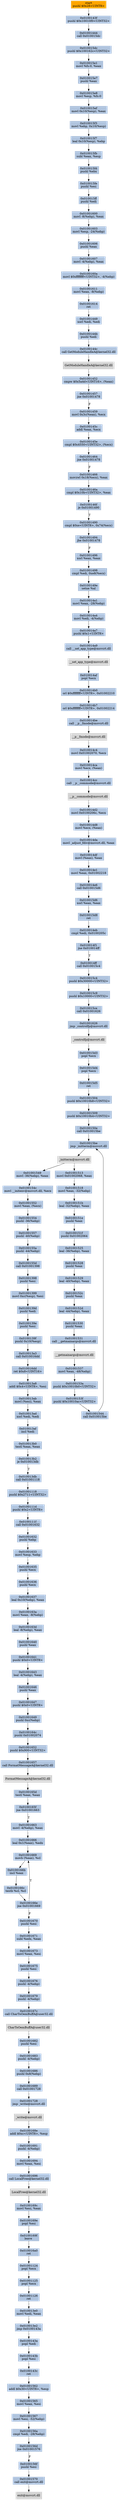 digraph G {
node[shape=rectangle,style=filled,fillcolor=lightsteelblue,color=lightsteelblue]
bgcolor="transparent"
a0x0100143dpushl_0x28UINT8[label="start\npushl $0x28<UINT8>",color="lightgrey",fillcolor="orange"];
a0x0100143fpushl_0x10010f0UINT32[label="0x0100143f\npushl $0x10010f0<UINT32>"];
a0x01001444call_0x010015dc[label="0x01001444\ncall 0x010015dc"];
a0x010015dcpushl_0x100162cUINT32[label="0x010015dc\npushl $0x100162c<UINT32>"];
a0x010015e1movl_fs_0_eax[label="0x010015e1\nmovl %fs:0, %eax"];
a0x010015e7pushl_eax[label="0x010015e7\npushl %eax"];
a0x010015e8movl_esp_fs_0[label="0x010015e8\nmovl %esp, %fs:0"];
a0x010015efmovl_0x10esp__eax[label="0x010015ef\nmovl 0x10(%esp), %eax"];
a0x010015f3movl_ebp_0x10esp_[label="0x010015f3\nmovl %ebp, 0x10(%esp)"];
a0x010015f7leal_0x10esp__ebp[label="0x010015f7\nleal 0x10(%esp), %ebp"];
a0x010015fbsubl_eax_esp[label="0x010015fb\nsubl %eax, %esp"];
a0x010015fdpushl_ebx[label="0x010015fd\npushl %ebx"];
a0x010015fepushl_esi[label="0x010015fe\npushl %esi"];
a0x010015ffpushl_edi[label="0x010015ff\npushl %edi"];
a0x01001600movl__8ebp__eax[label="0x01001600\nmovl -8(%ebp), %eax"];
a0x01001603movl_esp__24ebp_[label="0x01001603\nmovl %esp, -24(%ebp)"];
a0x01001606pushl_eax[label="0x01001606\npushl %eax"];
a0x01001607movl__4ebp__eax[label="0x01001607\nmovl -4(%ebp), %eax"];
a0x0100160amovl_0xffffffffUINT32__4ebp_[label="0x0100160a\nmovl $0xffffffff<UINT32>, -4(%ebp)"];
a0x01001611movl_eax__8ebp_[label="0x01001611\nmovl %eax, -8(%ebp)"];
a0x01001614ret[label="0x01001614\nret"];
a0x01001449xorl_edi_edi[label="0x01001449\nxorl %edi, %edi"];
a0x0100144bpushl_edi[label="0x0100144b\npushl %edi"];
a0x0100144ccall_GetModuleHandleA_kernel32_dll[label="0x0100144c\ncall GetModuleHandleA@kernel32.dll"];
GetModuleHandleA_kernel32_dll[label="GetModuleHandleA@kernel32.dll",color="lightgrey",fillcolor="lightgrey"];
a0x01001452cmpw_0x5a4dUINT16_eax_[label="0x01001452\ncmpw $0x5a4d<UINT16>, (%eax)"];
a0x01001457jne_0x01001478[label="0x01001457\njne 0x01001478"];
a0x01001459movl_0x3ceax__ecx[label="0x01001459\nmovl 0x3c(%eax), %ecx"];
a0x0100145caddl_eax_ecx[label="0x0100145c\naddl %eax, %ecx"];
a0x0100145ecmpl_0x4550UINT32_ecx_[label="0x0100145e\ncmpl $0x4550<UINT32>, (%ecx)"];
a0x01001464jne_0x01001478[label="0x01001464\njne 0x01001478"];
a0x01001466movzwl_0x18ecx__eax[label="0x01001466\nmovzwl 0x18(%ecx), %eax"];
a0x0100146acmpl_0x10bUINT32_eax[label="0x0100146a\ncmpl $0x10b<UINT32>, %eax"];
a0x0100146fje_0x01001490[label="0x0100146f\nje 0x01001490"];
a0x01001490cmpl_0xeUINT8_0x74ecx_[label="0x01001490\ncmpl $0xe<UINT8>, 0x74(%ecx)"];
a0x01001494jbe_0x01001478[label="0x01001494\njbe 0x01001478"];
a0x01001496xorl_eax_eax[label="0x01001496\nxorl %eax, %eax"];
a0x01001498cmpl_edi_0xe8ecx_[label="0x01001498\ncmpl %edi, 0xe8(%ecx)"];
a0x0100149esetne_al[label="0x0100149e\nsetne %al"];
a0x010014a1movl_eax__28ebp_[label="0x010014a1\nmovl %eax, -28(%ebp)"];
a0x010014a4movl_edi__4ebp_[label="0x010014a4\nmovl %edi, -4(%ebp)"];
a0x010014a7pushl_0x1UINT8[label="0x010014a7\npushl $0x1<UINT8>"];
a0x010014a9call___set_app_type_msvcrt_dll[label="0x010014a9\ncall __set_app_type@msvcrt.dll"];
a__set_app_type_msvcrt_dll[label="__set_app_type@msvcrt.dll",color="lightgrey",fillcolor="lightgrey"];
a0x010014afpopl_ecx[label="0x010014af\npopl %ecx"];
a0x010014b0orl_0xffffffffUINT8_0x01002210[label="0x010014b0\norl $0xffffffff<UINT8>, 0x01002210"];
a0x010014b7orl_0xffffffffUINT8_0x01002214[label="0x010014b7\norl $0xffffffff<UINT8>, 0x01002214"];
a0x010014becall___p__fmode_msvcrt_dll[label="0x010014be\ncall __p__fmode@msvcrt.dll"];
a__p__fmode_msvcrt_dll[label="__p__fmode@msvcrt.dll",color="lightgrey",fillcolor="lightgrey"];
a0x010014c4movl_0x01002070_ecx[label="0x010014c4\nmovl 0x01002070, %ecx"];
a0x010014camovl_ecx_eax_[label="0x010014ca\nmovl %ecx, (%eax)"];
a0x010014cccall___p__commode_msvcrt_dll[label="0x010014cc\ncall __p__commode@msvcrt.dll"];
a__p__commode_msvcrt_dll[label="__p__commode@msvcrt.dll",color="lightgrey",fillcolor="lightgrey"];
a0x010014d2movl_0x0100206c_ecx[label="0x010014d2\nmovl 0x0100206c, %ecx"];
a0x010014d8movl_ecx_eax_[label="0x010014d8\nmovl %ecx, (%eax)"];
a0x010014damovl__adjust_fdiv_msvcrt_dll_eax[label="0x010014da\nmovl _adjust_fdiv@msvcrt.dll, %eax"];
a0x010014dfmovl_eax__eax[label="0x010014df\nmovl (%eax), %eax"];
a0x010014e1movl_eax_0x01002218[label="0x010014e1\nmovl %eax, 0x01002218"];
a0x010014e6call_0x010015d6[label="0x010014e6\ncall 0x010015d6"];
a0x010015d6xorl_eax_eax[label="0x010015d6\nxorl %eax, %eax"];
a0x010015d8ret[label="0x010015d8\nret"];
a0x010014ebcmpl_edi_0x0100205c[label="0x010014eb\ncmpl %edi, 0x0100205c"];
a0x010014f1jne_0x010014ff[label="0x010014f1\njne 0x010014ff"];
a0x010014ffcall_0x010015c4[label="0x010014ff\ncall 0x010015c4"];
a0x010015c4pushl_0x30000UINT32[label="0x010015c4\npushl $0x30000<UINT32>"];
a0x010015c9pushl_0x10000UINT32[label="0x010015c9\npushl $0x10000<UINT32>"];
a0x010015cecall_0x01001626[label="0x010015ce\ncall 0x01001626"];
a0x01001626jmp__controlfp_msvcrt_dll[label="0x01001626\njmp _controlfp@msvcrt.dll"];
a_controlfp_msvcrt_dll[label="_controlfp@msvcrt.dll",color="lightgrey",fillcolor="lightgrey"];
a0x010015d3popl_ecx[label="0x010015d3\npopl %ecx"];
a0x010015d4popl_ecx[label="0x010015d4\npopl %ecx"];
a0x010015d5ret[label="0x010015d5\nret"];
a0x01001504pushl_0x10010b8UINT32[label="0x01001504\npushl $0x10010b8<UINT32>"];
a0x01001509pushl_0x10010b4UINT32[label="0x01001509\npushl $0x10010b4<UINT32>"];
a0x0100150ecall_0x010015be[label="0x0100150e\ncall 0x010015be"];
a0x010015bejmp__initterm_msvcrt_dll[label="0x010015be\njmp _initterm@msvcrt.dll"];
a_initterm_msvcrt_dll[label="_initterm@msvcrt.dll",color="lightgrey",fillcolor="lightgrey"];
a0x01001513movl_0x01002068_eax[label="0x01001513\nmovl 0x01002068, %eax"];
a0x01001518movl_eax__32ebp_[label="0x01001518\nmovl %eax, -32(%ebp)"];
a0x0100151bleal__32ebp__eax[label="0x0100151b\nleal -32(%ebp), %eax"];
a0x0100151epushl_eax[label="0x0100151e\npushl %eax"];
a0x0100151fpushl_0x01002064[label="0x0100151f\npushl 0x01002064"];
a0x01001525leal__36ebp__eax[label="0x01001525\nleal -36(%ebp), %eax"];
a0x01001528pushl_eax[label="0x01001528\npushl %eax"];
a0x01001529leal__40ebp__eax[label="0x01001529\nleal -40(%ebp), %eax"];
a0x0100152cpushl_eax[label="0x0100152c\npushl %eax"];
a0x0100152dleal__44ebp__eax[label="0x0100152d\nleal -44(%ebp), %eax"];
a0x01001530pushl_eax[label="0x01001530\npushl %eax"];
a0x01001531call___getmainargs_msvcrt_dll[label="0x01001531\ncall __getmainargs@msvcrt.dll"];
a__getmainargs_msvcrt_dll[label="__getmainargs@msvcrt.dll",color="lightgrey",fillcolor="lightgrey"];
a0x01001537movl_eax__48ebp_[label="0x01001537\nmovl %eax, -48(%ebp)"];
a0x0100153apushl_0x10010b0UINT32[label="0x0100153a\npushl $0x10010b0<UINT32>"];
a0x0100153fpushl_0x10010acUINT32[label="0x0100153f\npushl $0x10010ac<UINT32>"];
a0x01001544call_0x010015be[label="0x01001544\ncall 0x010015be"];
a0x01001549movl__36ebp__eax[label="0x01001549\nmovl -36(%ebp), %eax"];
a0x0100154cmovl___initenv_msvcrt_dll_ecx[label="0x0100154c\nmovl __initenv@msvcrt.dll, %ecx"];
a0x01001552movl_eax_ecx_[label="0x01001552\nmovl %eax, (%ecx)"];
a0x01001554pushl__36ebp_[label="0x01001554\npushl -36(%ebp)"];
a0x01001557pushl__40ebp_[label="0x01001557\npushl -40(%ebp)"];
a0x0100155apushl__44ebp_[label="0x0100155a\npushl -44(%ebp)"];
a0x0100155dcall_0x01001398[label="0x0100155d\ncall 0x01001398"];
a0x01001398pushl_esi[label="0x01001398\npushl %esi"];
a0x01001399movl_0xcesp__esi[label="0x01001399\nmovl 0xc(%esp), %esi"];
a0x0100139dpushl_edi[label="0x0100139d\npushl %edi"];
a0x0100139epushl_esi[label="0x0100139e\npushl %esi"];
a0x0100139fpushl_0x10esp_[label="0x0100139f\npushl 0x10(%esp)"];
a0x010013a3call_0x010016dd[label="0x010013a3\ncall 0x010016dd"];
a0x010016ddret_0x8UINT16[label="0x010016dd\nret $0x8<UINT16>"];
a0x010013a8addl_0x4UINT8_esi[label="0x010013a8\naddl $0x4<UINT8>, %esi"];
a0x010013abmovl_esi__eax[label="0x010013ab\nmovl (%esi), %eax"];
a0x010013adxorl_edi_edi[label="0x010013ad\nxorl %edi, %edi"];
a0x010013afincl_edi[label="0x010013af\nincl %edi"];
a0x010013b0testl_eax_eax[label="0x010013b0\ntestl %eax, %eax"];
a0x010013b2je_0x010013db[label="0x010013b2\nje 0x010013db"];
a0x010013dbcall_0x01001118[label="0x010013db\ncall 0x01001118"];
a0x01001118pushl_0x2711UINT32[label="0x01001118\npushl $0x2711<UINT32>"];
a0x0100111dpushl_0x2UINT8[label="0x0100111d\npushl $0x2<UINT8>"];
a0x0100111fcall_0x01001632[label="0x0100111f\ncall 0x01001632"];
a0x01001632pushl_ebp[label="0x01001632\npushl %ebp"];
a0x01001633movl_esp_ebp[label="0x01001633\nmovl %esp, %ebp"];
a0x01001635pushl_ecx[label="0x01001635\npushl %ecx"];
a0x01001636pushl_ecx[label="0x01001636\npushl %ecx"];
a0x01001637leal_0x10ebp__eax[label="0x01001637\nleal 0x10(%ebp), %eax"];
a0x0100163amovl_eax__8ebp_[label="0x0100163a\nmovl %eax, -8(%ebp)"];
a0x0100163dleal__8ebp__eax[label="0x0100163d\nleal -8(%ebp), %eax"];
a0x01001640pushl_eax[label="0x01001640\npushl %eax"];
a0x01001641pushl_0x0UINT8[label="0x01001641\npushl $0x0<UINT8>"];
a0x01001643leal__4ebp__eax[label="0x01001643\nleal -4(%ebp), %eax"];
a0x01001646pushl_eax[label="0x01001646\npushl %eax"];
a0x01001647pushl_0x0UINT8[label="0x01001647\npushl $0x0<UINT8>"];
a0x01001649pushl_0xcebp_[label="0x01001649\npushl 0xc(%ebp)"];
a0x0100164cpushl_0x01002074[label="0x0100164c\npushl 0x01002074"];
a0x01001652pushl_0x900UINT32[label="0x01001652\npushl $0x900<UINT32>"];
a0x01001657call_FormatMessageA_kernel32_dll[label="0x01001657\ncall FormatMessageA@kernel32.dll"];
FormatMessageA_kernel32_dll[label="FormatMessageA@kernel32.dll",color="lightgrey",fillcolor="lightgrey"];
a0x0100165dtestl_eax_eax[label="0x0100165d\ntestl %eax, %eax"];
a0x0100165fjne_0x01001663[label="0x0100165f\njne 0x01001663"];
a0x01001663movl__4ebp__eax[label="0x01001663\nmovl -4(%ebp), %eax"];
a0x01001666leal_0x1eax__edx[label="0x01001666\nleal 0x1(%eax), %edx"];
a0x01001669movb_eax__cl[label="0x01001669\nmovb (%eax), %cl"];
a0x0100166bincl_eax[label="0x0100166b\nincl %eax"];
a0x0100166ctestb_cl_cl[label="0x0100166c\ntestb %cl, %cl"];
a0x0100166ejne_0x01001669[label="0x0100166e\njne 0x01001669"];
a0x01001670pushl_esi[label="0x01001670\npushl %esi"];
a0x01001671subl_edx_eax[label="0x01001671\nsubl %edx, %eax"];
a0x01001673movl_eax_esi[label="0x01001673\nmovl %eax, %esi"];
a0x01001675pushl_esi[label="0x01001675\npushl %esi"];
a0x01001676pushl__4ebp_[label="0x01001676\npushl -4(%ebp)"];
a0x01001679pushl__4ebp_[label="0x01001679\npushl -4(%ebp)"];
a0x0100167ccall_CharToOemBuffA_user32_dll[label="0x0100167c\ncall CharToOemBuffA@user32.dll"];
CharToOemBuffA_user32_dll[label="CharToOemBuffA@user32.dll",color="lightgrey",fillcolor="lightgrey"];
a0x01001682pushl_esi[label="0x01001682\npushl %esi"];
a0x01001683pushl__4ebp_[label="0x01001683\npushl -4(%ebp)"];
a0x01001686pushl_0x8ebp_[label="0x01001686\npushl 0x8(%ebp)"];
a0x01001689call_0x01001728[label="0x01001689\ncall 0x01001728"];
a0x01001728jmp__write_msvcrt_dll[label="0x01001728\njmp _write@msvcrt.dll"];
a_write_msvcrt_dll[label="_write@msvcrt.dll",color="lightgrey",fillcolor="lightgrey"];
a0x0100168eaddl_0xcUINT8_esp[label="0x0100168e\naddl $0xc<UINT8>, %esp"];
a0x01001691pushl__4ebp_[label="0x01001691\npushl -4(%ebp)"];
a0x01001694movl_eax_esi[label="0x01001694\nmovl %eax, %esi"];
a0x01001696call_LocalFree_kernel32_dll[label="0x01001696\ncall LocalFree@kernel32.dll"];
LocalFree_kernel32_dll[label="LocalFree@kernel32.dll",color="lightgrey",fillcolor="lightgrey"];
a0x0100169cmovl_esi_eax[label="0x0100169c\nmovl %esi, %eax"];
a0x0100169epopl_esi[label="0x0100169e\npopl %esi"];
a0x0100169fleave_[label="0x0100169f\nleave "];
a0x010016a0ret[label="0x010016a0\nret"];
a0x01001124popl_ecx[label="0x01001124\npopl %ecx"];
a0x01001125popl_ecx[label="0x01001125\npopl %ecx"];
a0x01001126ret[label="0x01001126\nret"];
a0x010013e0movl_edi_eax[label="0x010013e0\nmovl %edi, %eax"];
a0x010013e2jmp_0x0100143a[label="0x010013e2\njmp 0x0100143a"];
a0x0100143apopl_edi[label="0x0100143a\npopl %edi"];
a0x0100143bpopl_esi[label="0x0100143b\npopl %esi"];
a0x0100143cret[label="0x0100143c\nret"];
a0x01001562addl_0x30UINT8_esp[label="0x01001562\naddl $0x30<UINT8>, %esp"];
a0x01001565movl_eax_esi[label="0x01001565\nmovl %eax, %esi"];
a0x01001567movl_esi__52ebp_[label="0x01001567\nmovl %esi, -52(%ebp)"];
a0x0100156acmpl_edi__28ebp_[label="0x0100156a\ncmpl %edi, -28(%ebp)"];
a0x0100156djne_0x01001576[label="0x0100156d\njne 0x01001576"];
a0x0100156fpushl_esi[label="0x0100156f\npushl %esi"];
a0x01001570call_exit_msvcrt_dll[label="0x01001570\ncall exit@msvcrt.dll"];
exit_msvcrt_dll[label="exit@msvcrt.dll",color="lightgrey",fillcolor="lightgrey"];
a0x0100143dpushl_0x28UINT8 -> a0x0100143fpushl_0x10010f0UINT32 [color="#000000"];
a0x0100143fpushl_0x10010f0UINT32 -> a0x01001444call_0x010015dc [color="#000000"];
a0x01001444call_0x010015dc -> a0x010015dcpushl_0x100162cUINT32 [color="#000000"];
a0x010015dcpushl_0x100162cUINT32 -> a0x010015e1movl_fs_0_eax [color="#000000"];
a0x010015e1movl_fs_0_eax -> a0x010015e7pushl_eax [color="#000000"];
a0x010015e7pushl_eax -> a0x010015e8movl_esp_fs_0 [color="#000000"];
a0x010015e8movl_esp_fs_0 -> a0x010015efmovl_0x10esp__eax [color="#000000"];
a0x010015efmovl_0x10esp__eax -> a0x010015f3movl_ebp_0x10esp_ [color="#000000"];
a0x010015f3movl_ebp_0x10esp_ -> a0x010015f7leal_0x10esp__ebp [color="#000000"];
a0x010015f7leal_0x10esp__ebp -> a0x010015fbsubl_eax_esp [color="#000000"];
a0x010015fbsubl_eax_esp -> a0x010015fdpushl_ebx [color="#000000"];
a0x010015fdpushl_ebx -> a0x010015fepushl_esi [color="#000000"];
a0x010015fepushl_esi -> a0x010015ffpushl_edi [color="#000000"];
a0x010015ffpushl_edi -> a0x01001600movl__8ebp__eax [color="#000000"];
a0x01001600movl__8ebp__eax -> a0x01001603movl_esp__24ebp_ [color="#000000"];
a0x01001603movl_esp__24ebp_ -> a0x01001606pushl_eax [color="#000000"];
a0x01001606pushl_eax -> a0x01001607movl__4ebp__eax [color="#000000"];
a0x01001607movl__4ebp__eax -> a0x0100160amovl_0xffffffffUINT32__4ebp_ [color="#000000"];
a0x0100160amovl_0xffffffffUINT32__4ebp_ -> a0x01001611movl_eax__8ebp_ [color="#000000"];
a0x01001611movl_eax__8ebp_ -> a0x01001614ret [color="#000000"];
a0x01001614ret -> a0x01001449xorl_edi_edi [color="#000000"];
a0x01001449xorl_edi_edi -> a0x0100144bpushl_edi [color="#000000"];
a0x0100144bpushl_edi -> a0x0100144ccall_GetModuleHandleA_kernel32_dll [color="#000000"];
a0x0100144ccall_GetModuleHandleA_kernel32_dll -> GetModuleHandleA_kernel32_dll [color="#000000"];
GetModuleHandleA_kernel32_dll -> a0x01001452cmpw_0x5a4dUINT16_eax_ [color="#000000"];
a0x01001452cmpw_0x5a4dUINT16_eax_ -> a0x01001457jne_0x01001478 [color="#000000"];
a0x01001457jne_0x01001478 -> a0x01001459movl_0x3ceax__ecx [color="#000000",label="F"];
a0x01001459movl_0x3ceax__ecx -> a0x0100145caddl_eax_ecx [color="#000000"];
a0x0100145caddl_eax_ecx -> a0x0100145ecmpl_0x4550UINT32_ecx_ [color="#000000"];
a0x0100145ecmpl_0x4550UINT32_ecx_ -> a0x01001464jne_0x01001478 [color="#000000"];
a0x01001464jne_0x01001478 -> a0x01001466movzwl_0x18ecx__eax [color="#000000",label="F"];
a0x01001466movzwl_0x18ecx__eax -> a0x0100146acmpl_0x10bUINT32_eax [color="#000000"];
a0x0100146acmpl_0x10bUINT32_eax -> a0x0100146fje_0x01001490 [color="#000000"];
a0x0100146fje_0x01001490 -> a0x01001490cmpl_0xeUINT8_0x74ecx_ [color="#000000",label="T"];
a0x01001490cmpl_0xeUINT8_0x74ecx_ -> a0x01001494jbe_0x01001478 [color="#000000"];
a0x01001494jbe_0x01001478 -> a0x01001496xorl_eax_eax [color="#000000",label="F"];
a0x01001496xorl_eax_eax -> a0x01001498cmpl_edi_0xe8ecx_ [color="#000000"];
a0x01001498cmpl_edi_0xe8ecx_ -> a0x0100149esetne_al [color="#000000"];
a0x0100149esetne_al -> a0x010014a1movl_eax__28ebp_ [color="#000000"];
a0x010014a1movl_eax__28ebp_ -> a0x010014a4movl_edi__4ebp_ [color="#000000"];
a0x010014a4movl_edi__4ebp_ -> a0x010014a7pushl_0x1UINT8 [color="#000000"];
a0x010014a7pushl_0x1UINT8 -> a0x010014a9call___set_app_type_msvcrt_dll [color="#000000"];
a0x010014a9call___set_app_type_msvcrt_dll -> a__set_app_type_msvcrt_dll [color="#000000"];
a__set_app_type_msvcrt_dll -> a0x010014afpopl_ecx [color="#000000"];
a0x010014afpopl_ecx -> a0x010014b0orl_0xffffffffUINT8_0x01002210 [color="#000000"];
a0x010014b0orl_0xffffffffUINT8_0x01002210 -> a0x010014b7orl_0xffffffffUINT8_0x01002214 [color="#000000"];
a0x010014b7orl_0xffffffffUINT8_0x01002214 -> a0x010014becall___p__fmode_msvcrt_dll [color="#000000"];
a0x010014becall___p__fmode_msvcrt_dll -> a__p__fmode_msvcrt_dll [color="#000000"];
a__p__fmode_msvcrt_dll -> a0x010014c4movl_0x01002070_ecx [color="#000000"];
a0x010014c4movl_0x01002070_ecx -> a0x010014camovl_ecx_eax_ [color="#000000"];
a0x010014camovl_ecx_eax_ -> a0x010014cccall___p__commode_msvcrt_dll [color="#000000"];
a0x010014cccall___p__commode_msvcrt_dll -> a__p__commode_msvcrt_dll [color="#000000"];
a__p__commode_msvcrt_dll -> a0x010014d2movl_0x0100206c_ecx [color="#000000"];
a0x010014d2movl_0x0100206c_ecx -> a0x010014d8movl_ecx_eax_ [color="#000000"];
a0x010014d8movl_ecx_eax_ -> a0x010014damovl__adjust_fdiv_msvcrt_dll_eax [color="#000000"];
a0x010014damovl__adjust_fdiv_msvcrt_dll_eax -> a0x010014dfmovl_eax__eax [color="#000000"];
a0x010014dfmovl_eax__eax -> a0x010014e1movl_eax_0x01002218 [color="#000000"];
a0x010014e1movl_eax_0x01002218 -> a0x010014e6call_0x010015d6 [color="#000000"];
a0x010014e6call_0x010015d6 -> a0x010015d6xorl_eax_eax [color="#000000"];
a0x010015d6xorl_eax_eax -> a0x010015d8ret [color="#000000"];
a0x010015d8ret -> a0x010014ebcmpl_edi_0x0100205c [color="#000000"];
a0x010014ebcmpl_edi_0x0100205c -> a0x010014f1jne_0x010014ff [color="#000000"];
a0x010014f1jne_0x010014ff -> a0x010014ffcall_0x010015c4 [color="#000000",label="T"];
a0x010014ffcall_0x010015c4 -> a0x010015c4pushl_0x30000UINT32 [color="#000000"];
a0x010015c4pushl_0x30000UINT32 -> a0x010015c9pushl_0x10000UINT32 [color="#000000"];
a0x010015c9pushl_0x10000UINT32 -> a0x010015cecall_0x01001626 [color="#000000"];
a0x010015cecall_0x01001626 -> a0x01001626jmp__controlfp_msvcrt_dll [color="#000000"];
a0x01001626jmp__controlfp_msvcrt_dll -> a_controlfp_msvcrt_dll [color="#000000"];
a_controlfp_msvcrt_dll -> a0x010015d3popl_ecx [color="#000000"];
a0x010015d3popl_ecx -> a0x010015d4popl_ecx [color="#000000"];
a0x010015d4popl_ecx -> a0x010015d5ret [color="#000000"];
a0x010015d5ret -> a0x01001504pushl_0x10010b8UINT32 [color="#000000"];
a0x01001504pushl_0x10010b8UINT32 -> a0x01001509pushl_0x10010b4UINT32 [color="#000000"];
a0x01001509pushl_0x10010b4UINT32 -> a0x0100150ecall_0x010015be [color="#000000"];
a0x0100150ecall_0x010015be -> a0x010015bejmp__initterm_msvcrt_dll [color="#000000"];
a0x010015bejmp__initterm_msvcrt_dll -> a_initterm_msvcrt_dll [color="#000000"];
a_initterm_msvcrt_dll -> a0x01001513movl_0x01002068_eax [color="#000000"];
a0x01001513movl_0x01002068_eax -> a0x01001518movl_eax__32ebp_ [color="#000000"];
a0x01001518movl_eax__32ebp_ -> a0x0100151bleal__32ebp__eax [color="#000000"];
a0x0100151bleal__32ebp__eax -> a0x0100151epushl_eax [color="#000000"];
a0x0100151epushl_eax -> a0x0100151fpushl_0x01002064 [color="#000000"];
a0x0100151fpushl_0x01002064 -> a0x01001525leal__36ebp__eax [color="#000000"];
a0x01001525leal__36ebp__eax -> a0x01001528pushl_eax [color="#000000"];
a0x01001528pushl_eax -> a0x01001529leal__40ebp__eax [color="#000000"];
a0x01001529leal__40ebp__eax -> a0x0100152cpushl_eax [color="#000000"];
a0x0100152cpushl_eax -> a0x0100152dleal__44ebp__eax [color="#000000"];
a0x0100152dleal__44ebp__eax -> a0x01001530pushl_eax [color="#000000"];
a0x01001530pushl_eax -> a0x01001531call___getmainargs_msvcrt_dll [color="#000000"];
a0x01001531call___getmainargs_msvcrt_dll -> a__getmainargs_msvcrt_dll [color="#000000"];
a__getmainargs_msvcrt_dll -> a0x01001537movl_eax__48ebp_ [color="#000000"];
a0x01001537movl_eax__48ebp_ -> a0x0100153apushl_0x10010b0UINT32 [color="#000000"];
a0x0100153apushl_0x10010b0UINT32 -> a0x0100153fpushl_0x10010acUINT32 [color="#000000"];
a0x0100153fpushl_0x10010acUINT32 -> a0x01001544call_0x010015be [color="#000000"];
a0x01001544call_0x010015be -> a0x010015bejmp__initterm_msvcrt_dll [color="#000000"];
a_initterm_msvcrt_dll -> a0x01001549movl__36ebp__eax [color="#000000"];
a0x01001549movl__36ebp__eax -> a0x0100154cmovl___initenv_msvcrt_dll_ecx [color="#000000"];
a0x0100154cmovl___initenv_msvcrt_dll_ecx -> a0x01001552movl_eax_ecx_ [color="#000000"];
a0x01001552movl_eax_ecx_ -> a0x01001554pushl__36ebp_ [color="#000000"];
a0x01001554pushl__36ebp_ -> a0x01001557pushl__40ebp_ [color="#000000"];
a0x01001557pushl__40ebp_ -> a0x0100155apushl__44ebp_ [color="#000000"];
a0x0100155apushl__44ebp_ -> a0x0100155dcall_0x01001398 [color="#000000"];
a0x0100155dcall_0x01001398 -> a0x01001398pushl_esi [color="#000000"];
a0x01001398pushl_esi -> a0x01001399movl_0xcesp__esi [color="#000000"];
a0x01001399movl_0xcesp__esi -> a0x0100139dpushl_edi [color="#000000"];
a0x0100139dpushl_edi -> a0x0100139epushl_esi [color="#000000"];
a0x0100139epushl_esi -> a0x0100139fpushl_0x10esp_ [color="#000000"];
a0x0100139fpushl_0x10esp_ -> a0x010013a3call_0x010016dd [color="#000000"];
a0x010013a3call_0x010016dd -> a0x010016ddret_0x8UINT16 [color="#000000"];
a0x010016ddret_0x8UINT16 -> a0x010013a8addl_0x4UINT8_esi [color="#000000"];
a0x010013a8addl_0x4UINT8_esi -> a0x010013abmovl_esi__eax [color="#000000"];
a0x010013abmovl_esi__eax -> a0x010013adxorl_edi_edi [color="#000000"];
a0x010013adxorl_edi_edi -> a0x010013afincl_edi [color="#000000"];
a0x010013afincl_edi -> a0x010013b0testl_eax_eax [color="#000000"];
a0x010013b0testl_eax_eax -> a0x010013b2je_0x010013db [color="#000000"];
a0x010013b2je_0x010013db -> a0x010013dbcall_0x01001118 [color="#000000",label="T"];
a0x010013dbcall_0x01001118 -> a0x01001118pushl_0x2711UINT32 [color="#000000"];
a0x01001118pushl_0x2711UINT32 -> a0x0100111dpushl_0x2UINT8 [color="#000000"];
a0x0100111dpushl_0x2UINT8 -> a0x0100111fcall_0x01001632 [color="#000000"];
a0x0100111fcall_0x01001632 -> a0x01001632pushl_ebp [color="#000000"];
a0x01001632pushl_ebp -> a0x01001633movl_esp_ebp [color="#000000"];
a0x01001633movl_esp_ebp -> a0x01001635pushl_ecx [color="#000000"];
a0x01001635pushl_ecx -> a0x01001636pushl_ecx [color="#000000"];
a0x01001636pushl_ecx -> a0x01001637leal_0x10ebp__eax [color="#000000"];
a0x01001637leal_0x10ebp__eax -> a0x0100163amovl_eax__8ebp_ [color="#000000"];
a0x0100163amovl_eax__8ebp_ -> a0x0100163dleal__8ebp__eax [color="#000000"];
a0x0100163dleal__8ebp__eax -> a0x01001640pushl_eax [color="#000000"];
a0x01001640pushl_eax -> a0x01001641pushl_0x0UINT8 [color="#000000"];
a0x01001641pushl_0x0UINT8 -> a0x01001643leal__4ebp__eax [color="#000000"];
a0x01001643leal__4ebp__eax -> a0x01001646pushl_eax [color="#000000"];
a0x01001646pushl_eax -> a0x01001647pushl_0x0UINT8 [color="#000000"];
a0x01001647pushl_0x0UINT8 -> a0x01001649pushl_0xcebp_ [color="#000000"];
a0x01001649pushl_0xcebp_ -> a0x0100164cpushl_0x01002074 [color="#000000"];
a0x0100164cpushl_0x01002074 -> a0x01001652pushl_0x900UINT32 [color="#000000"];
a0x01001652pushl_0x900UINT32 -> a0x01001657call_FormatMessageA_kernel32_dll [color="#000000"];
a0x01001657call_FormatMessageA_kernel32_dll -> FormatMessageA_kernel32_dll [color="#000000"];
FormatMessageA_kernel32_dll -> a0x0100165dtestl_eax_eax [color="#000000"];
a0x0100165dtestl_eax_eax -> a0x0100165fjne_0x01001663 [color="#000000"];
a0x0100165fjne_0x01001663 -> a0x01001663movl__4ebp__eax [color="#000000",label="T"];
a0x01001663movl__4ebp__eax -> a0x01001666leal_0x1eax__edx [color="#000000"];
a0x01001666leal_0x1eax__edx -> a0x01001669movb_eax__cl [color="#000000"];
a0x01001669movb_eax__cl -> a0x0100166bincl_eax [color="#000000"];
a0x0100166bincl_eax -> a0x0100166ctestb_cl_cl [color="#000000"];
a0x0100166ctestb_cl_cl -> a0x0100166ejne_0x01001669 [color="#000000"];
a0x0100166ejne_0x01001669 -> a0x01001669movb_eax__cl [color="#000000",label="T"];
a0x0100166ejne_0x01001669 -> a0x01001670pushl_esi [color="#000000",label="F"];
a0x01001670pushl_esi -> a0x01001671subl_edx_eax [color="#000000"];
a0x01001671subl_edx_eax -> a0x01001673movl_eax_esi [color="#000000"];
a0x01001673movl_eax_esi -> a0x01001675pushl_esi [color="#000000"];
a0x01001675pushl_esi -> a0x01001676pushl__4ebp_ [color="#000000"];
a0x01001676pushl__4ebp_ -> a0x01001679pushl__4ebp_ [color="#000000"];
a0x01001679pushl__4ebp_ -> a0x0100167ccall_CharToOemBuffA_user32_dll [color="#000000"];
a0x0100167ccall_CharToOemBuffA_user32_dll -> CharToOemBuffA_user32_dll [color="#000000"];
CharToOemBuffA_user32_dll -> a0x01001682pushl_esi [color="#000000"];
a0x01001682pushl_esi -> a0x01001683pushl__4ebp_ [color="#000000"];
a0x01001683pushl__4ebp_ -> a0x01001686pushl_0x8ebp_ [color="#000000"];
a0x01001686pushl_0x8ebp_ -> a0x01001689call_0x01001728 [color="#000000"];
a0x01001689call_0x01001728 -> a0x01001728jmp__write_msvcrt_dll [color="#000000"];
a0x01001728jmp__write_msvcrt_dll -> a_write_msvcrt_dll [color="#000000"];
a_write_msvcrt_dll -> a0x0100168eaddl_0xcUINT8_esp [color="#000000"];
a0x0100168eaddl_0xcUINT8_esp -> a0x01001691pushl__4ebp_ [color="#000000"];
a0x01001691pushl__4ebp_ -> a0x01001694movl_eax_esi [color="#000000"];
a0x01001694movl_eax_esi -> a0x01001696call_LocalFree_kernel32_dll [color="#000000"];
a0x01001696call_LocalFree_kernel32_dll -> LocalFree_kernel32_dll [color="#000000"];
LocalFree_kernel32_dll -> a0x0100169cmovl_esi_eax [color="#000000"];
a0x0100169cmovl_esi_eax -> a0x0100169epopl_esi [color="#000000"];
a0x0100169epopl_esi -> a0x0100169fleave_ [color="#000000"];
a0x0100169fleave_ -> a0x010016a0ret [color="#000000"];
a0x010016a0ret -> a0x01001124popl_ecx [color="#000000"];
a0x01001124popl_ecx -> a0x01001125popl_ecx [color="#000000"];
a0x01001125popl_ecx -> a0x01001126ret [color="#000000"];
a0x01001126ret -> a0x010013e0movl_edi_eax [color="#000000"];
a0x010013e0movl_edi_eax -> a0x010013e2jmp_0x0100143a [color="#000000"];
a0x010013e2jmp_0x0100143a -> a0x0100143apopl_edi [color="#000000"];
a0x0100143apopl_edi -> a0x0100143bpopl_esi [color="#000000"];
a0x0100143bpopl_esi -> a0x0100143cret [color="#000000"];
a0x0100143cret -> a0x01001562addl_0x30UINT8_esp [color="#000000"];
a0x01001562addl_0x30UINT8_esp -> a0x01001565movl_eax_esi [color="#000000"];
a0x01001565movl_eax_esi -> a0x01001567movl_esi__52ebp_ [color="#000000"];
a0x01001567movl_esi__52ebp_ -> a0x0100156acmpl_edi__28ebp_ [color="#000000"];
a0x0100156acmpl_edi__28ebp_ -> a0x0100156djne_0x01001576 [color="#000000"];
a0x0100156djne_0x01001576 -> a0x0100156fpushl_esi [color="#000000",label="F"];
a0x0100156fpushl_esi -> a0x01001570call_exit_msvcrt_dll [color="#000000"];
a0x01001570call_exit_msvcrt_dll -> exit_msvcrt_dll [color="#000000"];
}
